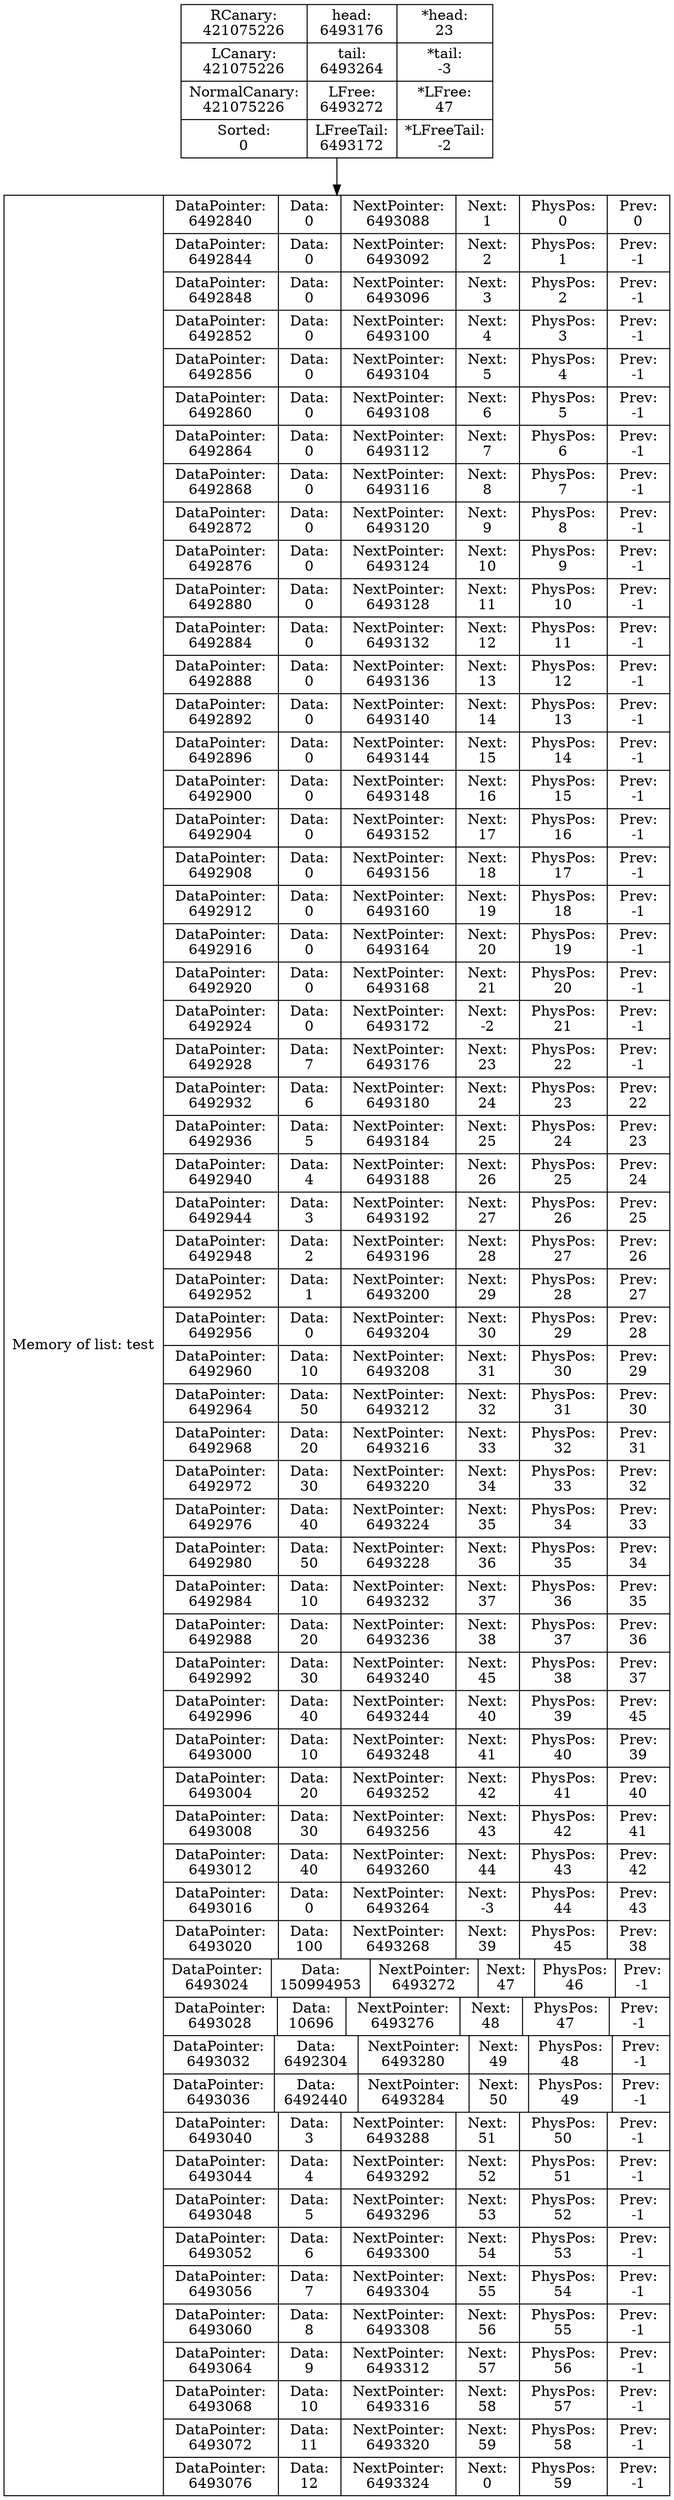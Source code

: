 digraph G{
    data [shape=record,label="    {Memory of list: test} | {{DataPointer:\n6492840 | Data:\n0 | NextPointer:\n6493088 | Next:\n1 | PhysPos:\n0 | Prev:\n0}
    | {DataPointer:\n6492844 | Data:\n0 | NextPointer:\n6493092 | Next:\n2 | PhysPos:\n1 | Prev:\n-1}
    | {DataPointer:\n6492848 | Data:\n0 | NextPointer:\n6493096 | Next:\n3 | PhysPos:\n2 | Prev:\n-1}
    | {DataPointer:\n6492852 | Data:\n0 | NextPointer:\n6493100 | Next:\n4 | PhysPos:\n3 | Prev:\n-1}
    | {DataPointer:\n6492856 | Data:\n0 | NextPointer:\n6493104 | Next:\n5 | PhysPos:\n4 | Prev:\n-1}
    | {DataPointer:\n6492860 | Data:\n0 | NextPointer:\n6493108 | Next:\n6 | PhysPos:\n5 | Prev:\n-1}
    | {DataPointer:\n6492864 | Data:\n0 | NextPointer:\n6493112 | Next:\n7 | PhysPos:\n6 | Prev:\n-1}
    | {DataPointer:\n6492868 | Data:\n0 | NextPointer:\n6493116 | Next:\n8 | PhysPos:\n7 | Prev:\n-1}
    | {DataPointer:\n6492872 | Data:\n0 | NextPointer:\n6493120 | Next:\n9 | PhysPos:\n8 | Prev:\n-1}
    | {DataPointer:\n6492876 | Data:\n0 | NextPointer:\n6493124 | Next:\n10 | PhysPos:\n9 | Prev:\n-1}
    | {DataPointer:\n6492880 | Data:\n0 | NextPointer:\n6493128 | Next:\n11 | PhysPos:\n10 | Prev:\n-1}
    | {DataPointer:\n6492884 | Data:\n0 | NextPointer:\n6493132 | Next:\n12 | PhysPos:\n11 | Prev:\n-1}
    | {DataPointer:\n6492888 | Data:\n0 | NextPointer:\n6493136 | Next:\n13 | PhysPos:\n12 | Prev:\n-1}
    | {DataPointer:\n6492892 | Data:\n0 | NextPointer:\n6493140 | Next:\n14 | PhysPos:\n13 | Prev:\n-1}
    | {DataPointer:\n6492896 | Data:\n0 | NextPointer:\n6493144 | Next:\n15 | PhysPos:\n14 | Prev:\n-1}
    | {DataPointer:\n6492900 | Data:\n0 | NextPointer:\n6493148 | Next:\n16 | PhysPos:\n15 | Prev:\n-1}
    | {DataPointer:\n6492904 | Data:\n0 | NextPointer:\n6493152 | Next:\n17 | PhysPos:\n16 | Prev:\n-1}
    | {DataPointer:\n6492908 | Data:\n0 | NextPointer:\n6493156 | Next:\n18 | PhysPos:\n17 | Prev:\n-1}
    | {DataPointer:\n6492912 | Data:\n0 | NextPointer:\n6493160 | Next:\n19 | PhysPos:\n18 | Prev:\n-1}
    | {DataPointer:\n6492916 | Data:\n0 | NextPointer:\n6493164 | Next:\n20 | PhysPos:\n19 | Prev:\n-1}
    | {DataPointer:\n6492920 | Data:\n0 | NextPointer:\n6493168 | Next:\n21 | PhysPos:\n20 | Prev:\n-1}
    | {DataPointer:\n6492924 | Data:\n0 | NextPointer:\n6493172 | Next:\n-2 | PhysPos:\n21 | Prev:\n-1}
    | {DataPointer:\n6492928 | Data:\n7 | NextPointer:\n6493176 | Next:\n23 | PhysPos:\n22 | Prev:\n-1}
    | {DataPointer:\n6492932 | Data:\n6 | NextPointer:\n6493180 | Next:\n24 | PhysPos:\n23 | Prev:\n22}
    | {DataPointer:\n6492936 | Data:\n5 | NextPointer:\n6493184 | Next:\n25 | PhysPos:\n24 | Prev:\n23}
    | {DataPointer:\n6492940 | Data:\n4 | NextPointer:\n6493188 | Next:\n26 | PhysPos:\n25 | Prev:\n24}
    | {DataPointer:\n6492944 | Data:\n3 | NextPointer:\n6493192 | Next:\n27 | PhysPos:\n26 | Prev:\n25}
    | {DataPointer:\n6492948 | Data:\n2 | NextPointer:\n6493196 | Next:\n28 | PhysPos:\n27 | Prev:\n26}
    | {DataPointer:\n6492952 | Data:\n1 | NextPointer:\n6493200 | Next:\n29 | PhysPos:\n28 | Prev:\n27}
    | {DataPointer:\n6492956 | Data:\n0 | NextPointer:\n6493204 | Next:\n30 | PhysPos:\n29 | Prev:\n28}
    | {DataPointer:\n6492960 | Data:\n10 | NextPointer:\n6493208 | Next:\n31 | PhysPos:\n30 | Prev:\n29}
    | {DataPointer:\n6492964 | Data:\n50 | NextPointer:\n6493212 | Next:\n32 | PhysPos:\n31 | Prev:\n30}
    | {DataPointer:\n6492968 | Data:\n20 | NextPointer:\n6493216 | Next:\n33 | PhysPos:\n32 | Prev:\n31}
    | {DataPointer:\n6492972 | Data:\n30 | NextPointer:\n6493220 | Next:\n34 | PhysPos:\n33 | Prev:\n32}
    | {DataPointer:\n6492976 | Data:\n40 | NextPointer:\n6493224 | Next:\n35 | PhysPos:\n34 | Prev:\n33}
    | {DataPointer:\n6492980 | Data:\n50 | NextPointer:\n6493228 | Next:\n36 | PhysPos:\n35 | Prev:\n34}
    | {DataPointer:\n6492984 | Data:\n10 | NextPointer:\n6493232 | Next:\n37 | PhysPos:\n36 | Prev:\n35}
    | {DataPointer:\n6492988 | Data:\n20 | NextPointer:\n6493236 | Next:\n38 | PhysPos:\n37 | Prev:\n36}
    | {DataPointer:\n6492992 | Data:\n30 | NextPointer:\n6493240 | Next:\n45 | PhysPos:\n38 | Prev:\n37}
    | {DataPointer:\n6492996 | Data:\n40 | NextPointer:\n6493244 | Next:\n40 | PhysPos:\n39 | Prev:\n45}
    | {DataPointer:\n6493000 | Data:\n10 | NextPointer:\n6493248 | Next:\n41 | PhysPos:\n40 | Prev:\n39}
    | {DataPointer:\n6493004 | Data:\n20 | NextPointer:\n6493252 | Next:\n42 | PhysPos:\n41 | Prev:\n40}
    | {DataPointer:\n6493008 | Data:\n30 | NextPointer:\n6493256 | Next:\n43 | PhysPos:\n42 | Prev:\n41}
    | {DataPointer:\n6493012 | Data:\n40 | NextPointer:\n6493260 | Next:\n44 | PhysPos:\n43 | Prev:\n42}
    | {DataPointer:\n6493016 | Data:\n0 | NextPointer:\n6493264 | Next:\n-3 | PhysPos:\n44 | Prev:\n43}
    | {DataPointer:\n6493020 | Data:\n100 | NextPointer:\n6493268 | Next:\n39 | PhysPos:\n45 | Prev:\n38}
    | {DataPointer:\n6493024 | Data:\n150994953 | NextPointer:\n6493272 | Next:\n47 | PhysPos:\n46 | Prev:\n-1}
    | {DataPointer:\n6493028 | Data:\n10696 | NextPointer:\n6493276 | Next:\n48 | PhysPos:\n47 | Prev:\n-1}
    | {DataPointer:\n6493032 | Data:\n6492304 | NextPointer:\n6493280 | Next:\n49 | PhysPos:\n48 | Prev:\n-1}
    | {DataPointer:\n6493036 | Data:\n6492440 | NextPointer:\n6493284 | Next:\n50 | PhysPos:\n49 | Prev:\n-1}
    | {DataPointer:\n6493040 | Data:\n3 | NextPointer:\n6493288 | Next:\n51 | PhysPos:\n50 | Prev:\n-1}
    | {DataPointer:\n6493044 | Data:\n4 | NextPointer:\n6493292 | Next:\n52 | PhysPos:\n51 | Prev:\n-1}
    | {DataPointer:\n6493048 | Data:\n5 | NextPointer:\n6493296 | Next:\n53 | PhysPos:\n52 | Prev:\n-1}
    | {DataPointer:\n6493052 | Data:\n6 | NextPointer:\n6493300 | Next:\n54 | PhysPos:\n53 | Prev:\n-1}
    | {DataPointer:\n6493056 | Data:\n7 | NextPointer:\n6493304 | Next:\n55 | PhysPos:\n54 | Prev:\n-1}
    | {DataPointer:\n6493060 | Data:\n8 | NextPointer:\n6493308 | Next:\n56 | PhysPos:\n55 | Prev:\n-1}
    | {DataPointer:\n6493064 | Data:\n9 | NextPointer:\n6493312 | Next:\n57 | PhysPos:\n56 | Prev:\n-1}
    | {DataPointer:\n6493068 | Data:\n10 | NextPointer:\n6493316 | Next:\n58 | PhysPos:\n57 | Prev:\n-1}
    | {DataPointer:\n6493072 | Data:\n11 | NextPointer:\n6493320 | Next:\n59 | PhysPos:\n58 | Prev:\n-1}
    | {DataPointer:\n6493076 | Data:\n12 | NextPointer:\n6493324 | Next:\n0 | PhysPos:\n59 | Prev:\n-1}
}"];
     Shild [shape=record,label="{ RCanary:\n421075226 | LCanary:\n421075226  | NormalCanary:\n421075226 | Sorted:\n0 } | { head:\n6493176 | tail:\n6493264 | LFree:\n6493272 | LFreeTail:\n6493172} | { *head:\n23 | *tail:\n-3 | *LFree:\n47 | *LFreeTail:\n-2}"];
     Shild->data
}
